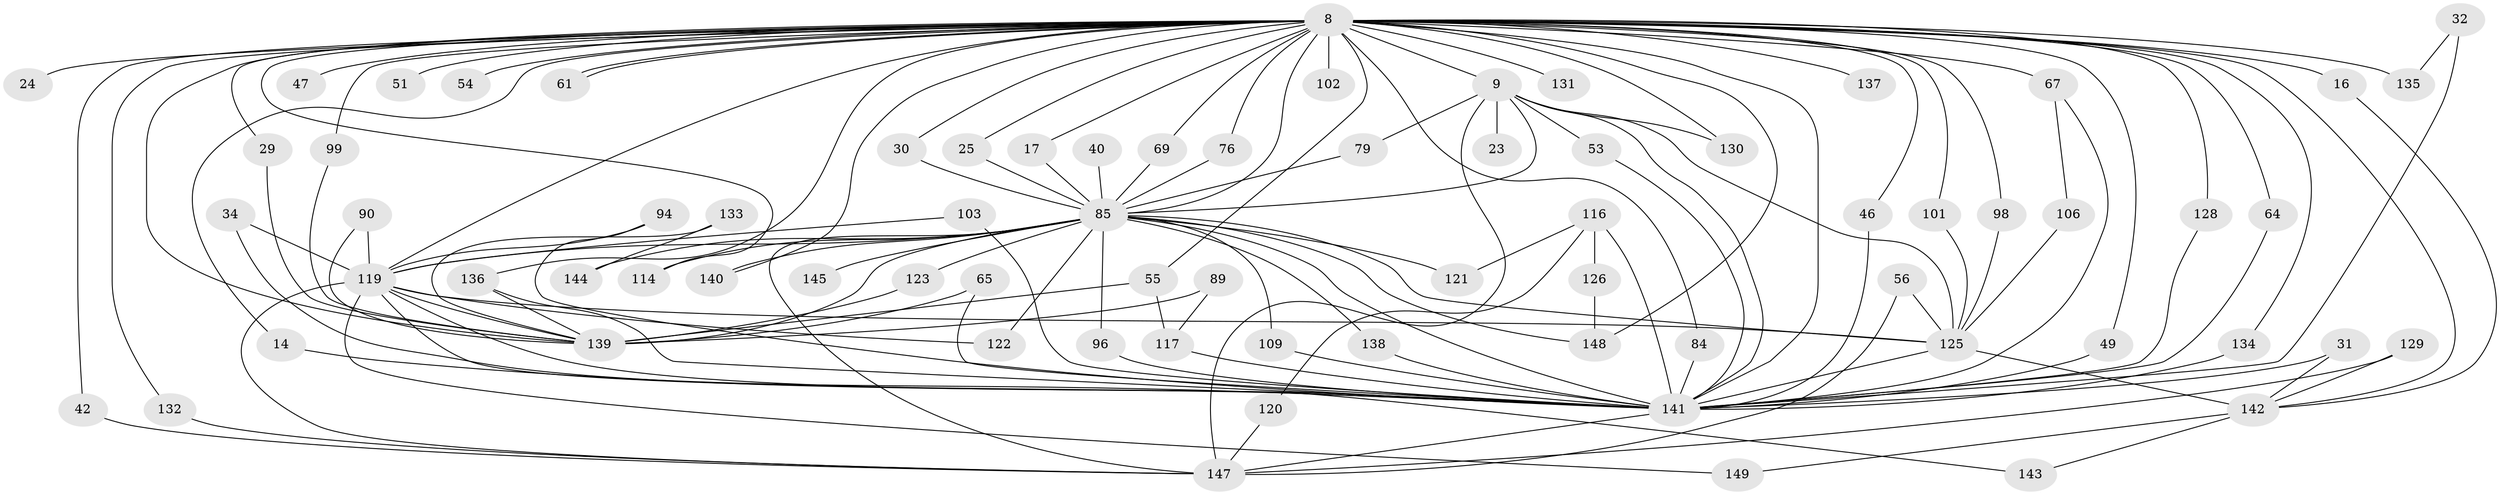 // original degree distribution, {32: 0.013422818791946308, 26: 0.006711409395973154, 11: 0.006711409395973154, 25: 0.006711409395973154, 31: 0.006711409395973154, 23: 0.013422818791946308, 22: 0.006711409395973154, 30: 0.006711409395973154, 9: 0.013422818791946308, 4: 0.10067114093959731, 2: 0.5436241610738255, 3: 0.2214765100671141, 7: 0.006711409395973154, 10: 0.006711409395973154, 8: 0.006711409395973154, 6: 0.013422818791946308, 5: 0.020134228187919462}
// Generated by graph-tools (version 1.1) at 2025/46/03/09/25 04:46:39]
// undirected, 74 vertices, 140 edges
graph export_dot {
graph [start="1"]
  node [color=gray90,style=filled];
  8 [super="+7+5"];
  9 [super="+3"];
  14;
  16;
  17;
  23;
  24;
  25;
  29;
  30;
  31;
  32;
  34;
  40;
  42;
  46;
  47;
  49;
  51;
  53 [super="+41"];
  54;
  55;
  56;
  61;
  64;
  65;
  67 [super="+36"];
  69;
  76;
  79;
  84;
  85 [super="+12+10"];
  89;
  90;
  94;
  96;
  98;
  99;
  101;
  102;
  103;
  106;
  109;
  114;
  116 [super="+66+43"];
  117 [super="+59"];
  119 [super="+91+111"];
  120;
  121;
  122 [super="+37"];
  123 [super="+62"];
  125 [super="+35+44+97"];
  126;
  128;
  129;
  130;
  131;
  132;
  133;
  134;
  135 [super="+124"];
  136 [super="+88"];
  137;
  138 [super="+52"];
  139 [super="+86+100+112"];
  140;
  141 [super="+92+95"];
  142 [super="+115"];
  143;
  144 [super="+108+60"];
  145;
  147 [super="+146"];
  148 [super="+113"];
  149;
  8 -- 9 [weight=8];
  8 -- 25;
  8 -- 46;
  8 -- 55;
  8 -- 61;
  8 -- 61;
  8 -- 64;
  8 -- 102 [weight=2];
  8 -- 131 [weight=2];
  8 -- 132;
  8 -- 134;
  8 -- 67 [weight=2];
  8 -- 137 [weight=2];
  8 -- 76;
  8 -- 16 [weight=2];
  8 -- 84;
  8 -- 30;
  8 -- 42;
  8 -- 47 [weight=2];
  8 -- 128;
  8 -- 130;
  8 -- 135 [weight=3];
  8 -- 136;
  8 -- 14;
  8 -- 140;
  8 -- 17;
  8 -- 24 [weight=2];
  8 -- 29;
  8 -- 49;
  8 -- 51 [weight=2];
  8 -- 54 [weight=2];
  8 -- 69;
  8 -- 98;
  8 -- 99;
  8 -- 101;
  8 -- 114;
  8 -- 148 [weight=2];
  8 -- 142;
  8 -- 139 [weight=4];
  8 -- 141 [weight=11];
  8 -- 85 [weight=9];
  8 -- 119 [weight=7];
  9 -- 23 [weight=2];
  9 -- 53 [weight=2];
  9 -- 79;
  9 -- 130;
  9 -- 147 [weight=4];
  9 -- 125 [weight=3];
  9 -- 141 [weight=6];
  9 -- 85 [weight=4];
  14 -- 141;
  16 -- 142;
  17 -- 85;
  25 -- 85;
  29 -- 139;
  30 -- 85;
  31 -- 142;
  31 -- 141;
  32 -- 135;
  32 -- 141 [weight=2];
  34 -- 141 [weight=3];
  34 -- 119;
  40 -- 85;
  42 -- 147;
  46 -- 141;
  49 -- 141;
  53 -- 141;
  55 -- 117;
  55 -- 139;
  56 -- 125;
  56 -- 147;
  64 -- 141;
  65 -- 141;
  65 -- 139;
  67 -- 106;
  67 -- 141;
  69 -- 85;
  76 -- 85;
  79 -- 85;
  84 -- 141;
  85 -- 144 [weight=4];
  85 -- 141 [weight=7];
  85 -- 138;
  85 -- 140;
  85 -- 145 [weight=2];
  85 -- 148 [weight=2];
  85 -- 96;
  85 -- 109;
  85 -- 114;
  85 -- 121;
  85 -- 122 [weight=3];
  85 -- 123;
  85 -- 139 [weight=8];
  85 -- 125;
  85 -- 119 [weight=2];
  85 -- 147 [weight=3];
  89 -- 117;
  89 -- 139;
  90 -- 139;
  90 -- 119;
  94 -- 141;
  94 -- 119;
  96 -- 141;
  98 -- 125;
  99 -- 139;
  101 -- 125;
  103 -- 141;
  103 -- 119;
  106 -- 125;
  109 -- 141;
  116 -- 121;
  116 -- 120;
  116 -- 126;
  116 -- 141 [weight=4];
  117 -- 141 [weight=2];
  119 -- 122;
  119 -- 141 [weight=4];
  119 -- 143;
  119 -- 149;
  119 -- 125;
  119 -- 139;
  119 -- 147;
  120 -- 147;
  123 -- 139 [weight=2];
  125 -- 142 [weight=2];
  125 -- 141 [weight=3];
  126 -- 148;
  128 -- 141;
  129 -- 142;
  129 -- 147;
  132 -- 147;
  133 -- 144;
  133 -- 139;
  134 -- 141;
  136 -- 141;
  136 -- 139;
  138 -- 141 [weight=2];
  141 -- 147 [weight=2];
  142 -- 143;
  142 -- 149;
}
